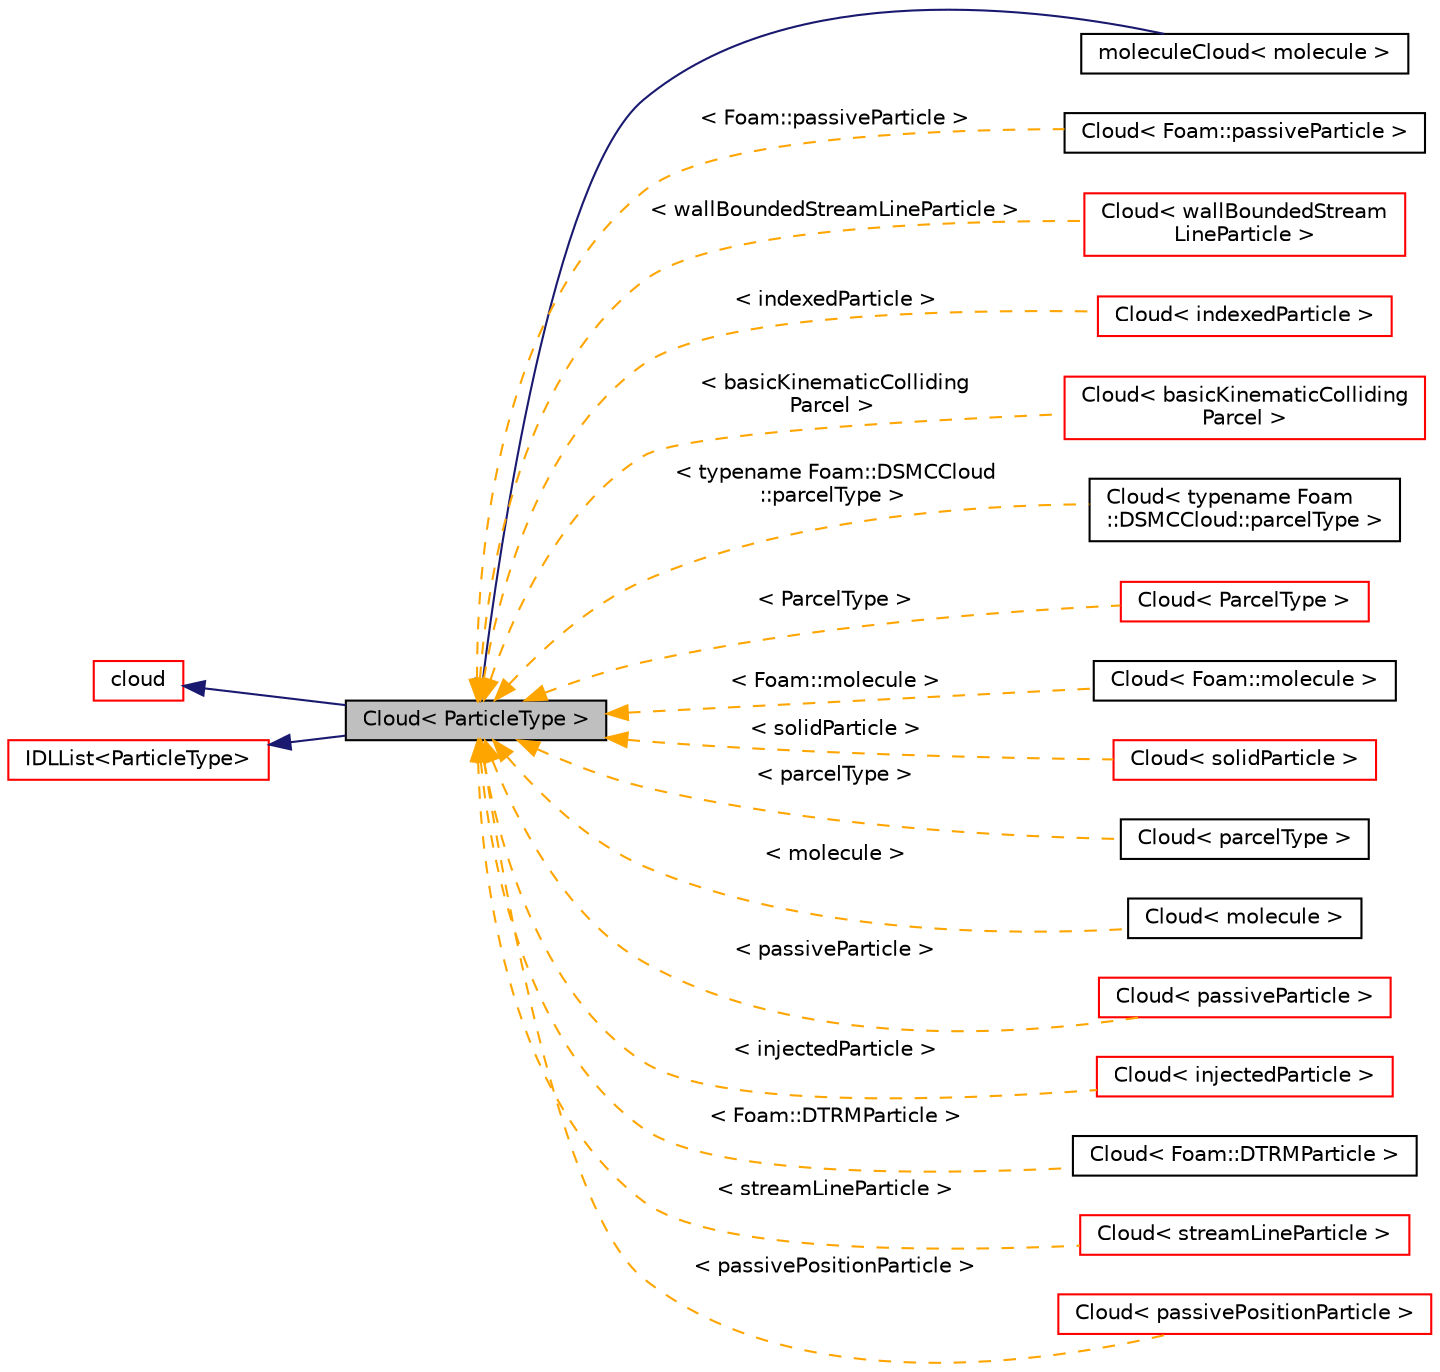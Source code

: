 digraph "Cloud&lt; ParticleType &gt;"
{
  bgcolor="transparent";
  edge [fontname="Helvetica",fontsize="10",labelfontname="Helvetica",labelfontsize="10"];
  node [fontname="Helvetica",fontsize="10",shape=record];
  rankdir="LR";
  Node1 [label="Cloud\< ParticleType \>",height=0.2,width=0.4,color="black", fillcolor="grey75", style="filled" fontcolor="black"];
  Node2 -> Node1 [dir="back",color="midnightblue",fontsize="10",style="solid",fontname="Helvetica"];
  Node2 [label="cloud",height=0.2,width=0.4,color="red",URL="$classFoam_1_1cloud.html",tooltip="A cloud is a registry collection of lagrangian particles. "];
  Node3 -> Node1 [dir="back",color="midnightblue",fontsize="10",style="solid",fontname="Helvetica"];
  Node3 [label="IDLList\<ParticleType\>",height=0.2,width=0.4,color="red",URL="$classFoam_1_1ILList.html",tooltip="Template class for intrusive linked lists. "];
  Node1 -> Node4 [dir="back",color="midnightblue",fontsize="10",style="solid",fontname="Helvetica"];
  Node4 [label="moleculeCloud\< molecule \>",height=0.2,width=0.4,color="black",URL="$classFoam_1_1moleculeCloud.html"];
  Node1 -> Node5 [dir="back",color="orange",fontsize="10",style="dashed",label=" \< Foam::passiveParticle \>" ,fontname="Helvetica"];
  Node5 [label="Cloud\< Foam::passiveParticle \>",height=0.2,width=0.4,color="black",URL="$classFoam_1_1Cloud.html"];
  Node1 -> Node6 [dir="back",color="orange",fontsize="10",style="dashed",label=" \< wallBoundedStreamLineParticle \>" ,fontname="Helvetica"];
  Node6 [label="Cloud\< wallBoundedStream\lLineParticle \>",height=0.2,width=0.4,color="red",URL="$classFoam_1_1Cloud.html"];
  Node1 -> Node7 [dir="back",color="orange",fontsize="10",style="dashed",label=" \< indexedParticle \>" ,fontname="Helvetica"];
  Node7 [label="Cloud\< indexedParticle \>",height=0.2,width=0.4,color="red",URL="$classFoam_1_1Cloud.html"];
  Node1 -> Node8 [dir="back",color="orange",fontsize="10",style="dashed",label=" \< basicKinematicColliding\lParcel \>" ,fontname="Helvetica"];
  Node8 [label="Cloud\< basicKinematicColliding\lParcel \>",height=0.2,width=0.4,color="red",URL="$classFoam_1_1Cloud.html"];
  Node1 -> Node9 [dir="back",color="orange",fontsize="10",style="dashed",label=" \< typename Foam::DSMCCloud\l::parcelType \>" ,fontname="Helvetica"];
  Node9 [label="Cloud\< typename Foam\l::DSMCCloud::parcelType \>",height=0.2,width=0.4,color="black",URL="$classFoam_1_1Cloud.html"];
  Node1 -> Node10 [dir="back",color="orange",fontsize="10",style="dashed",label=" \< ParcelType \>" ,fontname="Helvetica"];
  Node10 [label="Cloud\< ParcelType \>",height=0.2,width=0.4,color="red",URL="$classFoam_1_1Cloud.html"];
  Node1 -> Node11 [dir="back",color="orange",fontsize="10",style="dashed",label=" \< Foam::molecule \>" ,fontname="Helvetica"];
  Node11 [label="Cloud\< Foam::molecule \>",height=0.2,width=0.4,color="black",URL="$classFoam_1_1Cloud.html"];
  Node1 -> Node12 [dir="back",color="orange",fontsize="10",style="dashed",label=" \< solidParticle \>" ,fontname="Helvetica"];
  Node12 [label="Cloud\< solidParticle \>",height=0.2,width=0.4,color="red",URL="$classFoam_1_1Cloud.html"];
  Node1 -> Node13 [dir="back",color="orange",fontsize="10",style="dashed",label=" \< parcelType \>" ,fontname="Helvetica"];
  Node13 [label="Cloud\< parcelType \>",height=0.2,width=0.4,color="black",URL="$classFoam_1_1Cloud.html"];
  Node1 -> Node14 [dir="back",color="orange",fontsize="10",style="dashed",label=" \< molecule \>" ,fontname="Helvetica"];
  Node14 [label="Cloud\< molecule \>",height=0.2,width=0.4,color="black",URL="$classFoam_1_1Cloud.html"];
  Node1 -> Node15 [dir="back",color="orange",fontsize="10",style="dashed",label=" \< passiveParticle \>" ,fontname="Helvetica"];
  Node15 [label="Cloud\< passiveParticle \>",height=0.2,width=0.4,color="red",URL="$classFoam_1_1Cloud.html"];
  Node1 -> Node16 [dir="back",color="orange",fontsize="10",style="dashed",label=" \< injectedParticle \>" ,fontname="Helvetica"];
  Node16 [label="Cloud\< injectedParticle \>",height=0.2,width=0.4,color="red",URL="$classFoam_1_1Cloud.html"];
  Node1 -> Node17 [dir="back",color="orange",fontsize="10",style="dashed",label=" \< Foam::DTRMParticle \>" ,fontname="Helvetica"];
  Node17 [label="Cloud\< Foam::DTRMParticle \>",height=0.2,width=0.4,color="black",URL="$classFoam_1_1Cloud.html"];
  Node1 -> Node18 [dir="back",color="orange",fontsize="10",style="dashed",label=" \< streamLineParticle \>" ,fontname="Helvetica"];
  Node18 [label="Cloud\< streamLineParticle \>",height=0.2,width=0.4,color="red",URL="$classFoam_1_1Cloud.html"];
  Node1 -> Node19 [dir="back",color="orange",fontsize="10",style="dashed",label=" \< passivePositionParticle \>" ,fontname="Helvetica"];
  Node19 [label="Cloud\< passivePositionParticle \>",height=0.2,width=0.4,color="red",URL="$classFoam_1_1Cloud.html"];
}
